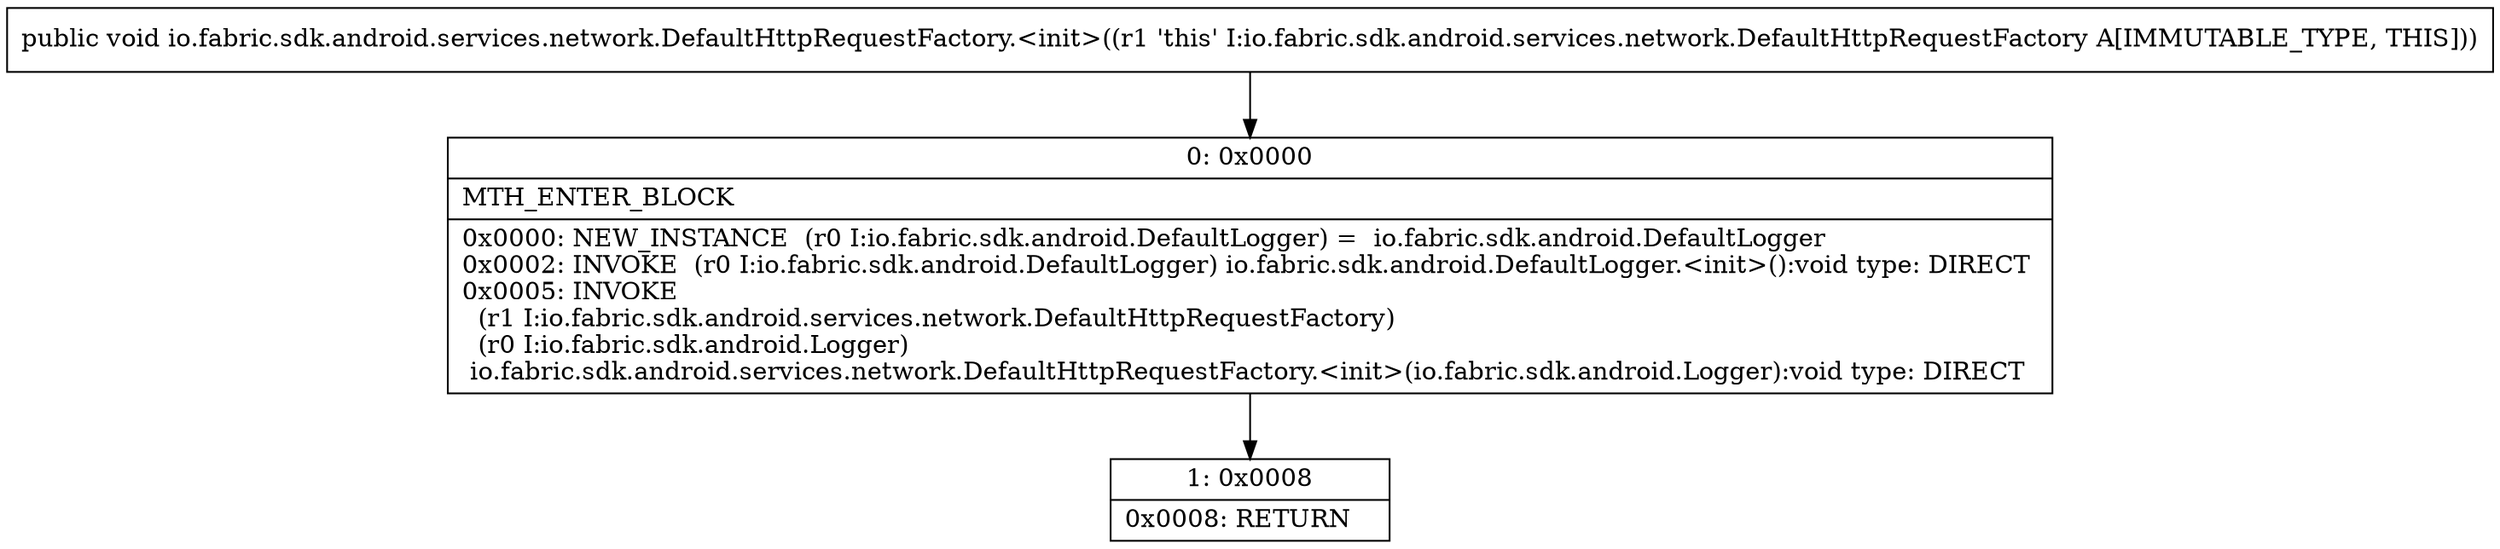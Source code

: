 digraph "CFG forio.fabric.sdk.android.services.network.DefaultHttpRequestFactory.\<init\>()V" {
Node_0 [shape=record,label="{0\:\ 0x0000|MTH_ENTER_BLOCK\l|0x0000: NEW_INSTANCE  (r0 I:io.fabric.sdk.android.DefaultLogger) =  io.fabric.sdk.android.DefaultLogger \l0x0002: INVOKE  (r0 I:io.fabric.sdk.android.DefaultLogger) io.fabric.sdk.android.DefaultLogger.\<init\>():void type: DIRECT \l0x0005: INVOKE  \l  (r1 I:io.fabric.sdk.android.services.network.DefaultHttpRequestFactory)\l  (r0 I:io.fabric.sdk.android.Logger)\l io.fabric.sdk.android.services.network.DefaultHttpRequestFactory.\<init\>(io.fabric.sdk.android.Logger):void type: DIRECT \l}"];
Node_1 [shape=record,label="{1\:\ 0x0008|0x0008: RETURN   \l}"];
MethodNode[shape=record,label="{public void io.fabric.sdk.android.services.network.DefaultHttpRequestFactory.\<init\>((r1 'this' I:io.fabric.sdk.android.services.network.DefaultHttpRequestFactory A[IMMUTABLE_TYPE, THIS])) }"];
MethodNode -> Node_0;
Node_0 -> Node_1;
}

